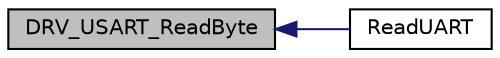 digraph "DRV_USART_ReadByte"
{
  edge [fontname="Helvetica",fontsize="10",labelfontname="Helvetica",labelfontsize="10"];
  node [fontname="Helvetica",fontsize="10",shape=record];
  rankdir="LR";
  Node708 [label="DRV_USART_ReadByte",height=0.2,width=0.4,color="black", fillcolor="grey75", style="filled", fontcolor="black"];
  Node708 -> Node709 [dir="back",color="midnightblue",fontsize="10",style="solid",fontname="Helvetica"];
  Node709 [label="ReadUART",height=0.2,width=0.4,color="black", fillcolor="white", style="filled",URL="$_u_a_r_t_8c.html#a2961ac14c60d8731e0c9761ab23fa39b"];
}

